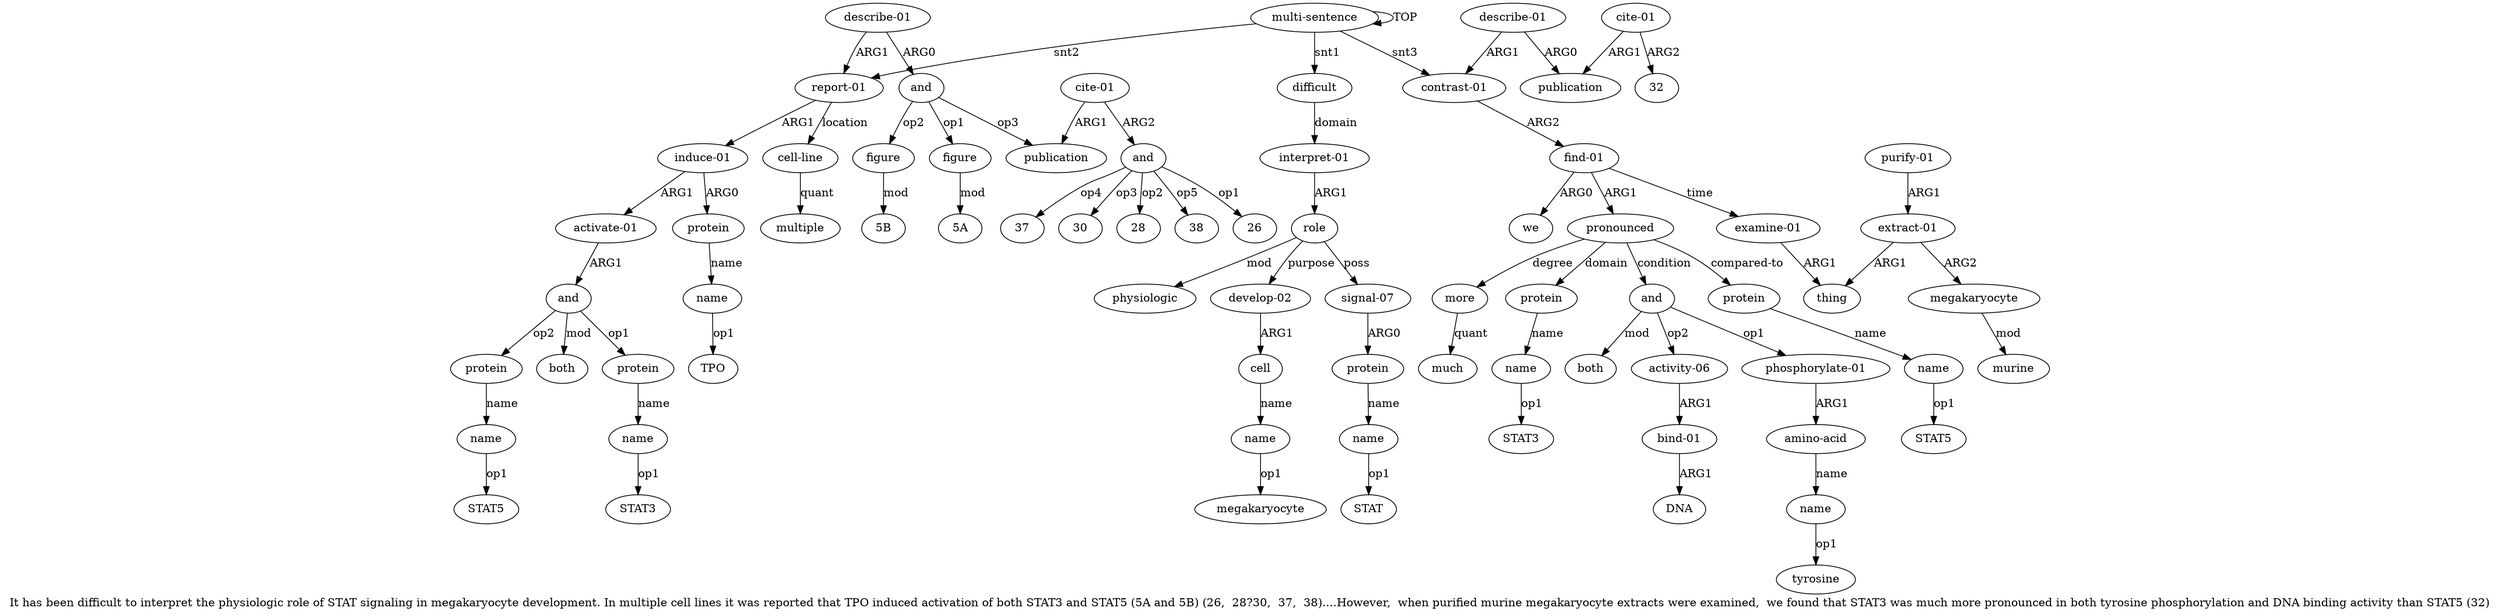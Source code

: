 digraph  {
	graph [label="It has been difficult to interpret the physiologic role of STAT signaling in megakaryocyte development. In multiple cell lines it \
was reported that TPO induced activation of both STAT3 and STAT5 (5A and 5B) (26,  28?30,  37,  38)....However,  when purified murine \
megakaryocyte extracts were examined,  we found that STAT3 was much more pronounced in both tyrosine phosphorylation and DNA binding \
activity than STAT5 (32)"];
	node [label="\N"];
	a20	 [color=black,
		gold_ind=20,
		gold_label=name,
		label=name,
		test_ind=20,
		test_label=name];
	"a20 STAT5"	 [color=black,
		gold_ind=-1,
		gold_label=STAT5,
		label=STAT5,
		test_ind=-1,
		test_label=STAT5];
	a20 -> "a20 STAT5" [key=0,
	color=black,
	gold_label=op1,
	label=op1,
	test_label=op1];
a21 [color=black,
	gold_ind=21,
	gold_label=both,
	label=both,
	test_ind=21,
	test_label=both];
a22 [color=black,
	gold_ind=22,
	gold_label="describe-01",
	label="describe-01",
	test_ind=22,
	test_label="describe-01"];
a23 [color=black,
	gold_ind=23,
	gold_label=and,
	label=and,
	test_ind=23,
	test_label=and];
a22 -> a23 [key=0,
color=black,
gold_label=ARG0,
label=ARG0,
test_label=ARG0];
a11 [color=black,
gold_ind=11,
gold_label="report-01",
label="report-01",
test_ind=11,
test_label="report-01"];
a22 -> a11 [key=0,
color=black,
gold_label=ARG1,
label=ARG1,
test_label=ARG1];
a24 [color=black,
gold_ind=24,
gold_label=figure,
label=figure,
test_ind=24,
test_label=figure];
a23 -> a24 [key=0,
color=black,
gold_label=op1,
label=op1,
test_label=op1];
a25 [color=black,
gold_ind=25,
gold_label=figure,
label=figure,
test_ind=25,
test_label=figure];
a23 -> a25 [key=0,
color=black,
gold_label=op2,
label=op2,
test_label=op2];
a26 [color=black,
gold_ind=26,
gold_label=publication,
label=publication,
test_ind=26,
test_label=publication];
a23 -> a26 [key=0,
color=black,
gold_label=op3,
label=op3,
test_label=op3];
"a24 5A" [color=black,
gold_ind=-1,
gold_label="5A",
label="5A",
test_ind=-1,
test_label="5A"];
a24 -> "a24 5A" [key=0,
color=black,
gold_label=mod,
label=mod,
test_label=mod];
"a25 5B" [color=black,
gold_ind=-1,
gold_label="5B",
label="5B",
test_ind=-1,
test_label="5B"];
a25 -> "a25 5B" [key=0,
color=black,
gold_label=mod,
label=mod,
test_label=mod];
a27 [color=black,
gold_ind=27,
gold_label="cite-01",
label="cite-01",
test_ind=27,
test_label="cite-01"];
a27 -> a26 [key=0,
color=black,
gold_label=ARG1,
label=ARG1,
test_label=ARG1];
a28 [color=black,
gold_ind=28,
gold_label=and,
label=and,
test_ind=28,
test_label=and];
a27 -> a28 [key=0,
color=black,
gold_label=ARG2,
label=ARG2,
test_label=ARG2];
"a28 37" [color=black,
gold_ind=-1,
gold_label=37,
label=37,
test_ind=-1,
test_label=37];
a28 -> "a28 37" [key=0,
color=black,
gold_label=op4,
label=op4,
test_label=op4];
"a28 30" [color=black,
gold_ind=-1,
gold_label=30,
label=30,
test_ind=-1,
test_label=30];
a28 -> "a28 30" [key=0,
color=black,
gold_label=op3,
label=op3,
test_label=op3];
"a28 28" [color=black,
gold_ind=-1,
gold_label=28,
label=28,
test_ind=-1,
test_label=28];
a28 -> "a28 28" [key=0,
color=black,
gold_label=op2,
label=op2,
test_label=op2];
"a28 38" [color=black,
gold_ind=-1,
gold_label=38,
label=38,
test_ind=-1,
test_label=38];
a28 -> "a28 38" [key=0,
color=black,
gold_label=op5,
label=op5,
test_label=op5];
"a28 26" [color=black,
gold_ind=-1,
gold_label=26,
label=26,
test_ind=-1,
test_label=26];
a28 -> "a28 26" [key=0,
color=black,
gold_label=op1,
label=op1,
test_label=op1];
a29 [color=black,
gold_ind=29,
gold_label="cell-line",
label="cell-line",
test_ind=29,
test_label="cell-line"];
a30 [color=black,
gold_ind=30,
gold_label=multiple,
label=multiple,
test_ind=30,
test_label=multiple];
a29 -> a30 [key=0,
color=black,
gold_label=quant,
label=quant,
test_label=quant];
a31 [color=black,
gold_ind=31,
gold_label="contrast-01",
label="contrast-01",
test_ind=31,
test_label="contrast-01"];
a32 [color=black,
gold_ind=32,
gold_label="find-01",
label="find-01",
test_ind=32,
test_label="find-01"];
a31 -> a32 [key=0,
color=black,
gold_label=ARG2,
label=ARG2,
test_label=ARG2];
"a7 STAT" [color=black,
gold_ind=-1,
gold_label=STAT,
label=STAT,
test_ind=-1,
test_label=STAT];
a37 [color=black,
gold_ind=37,
gold_label=more,
label=more,
test_ind=37,
test_label=more];
a38 [color=black,
gold_ind=38,
gold_label=much,
label=much,
test_ind=38,
test_label=much];
a37 -> a38 [key=0,
color=black,
gold_label=quant,
label=quant,
test_label=quant];
"a42 tyrosine" [color=black,
gold_ind=-1,
gold_label=tyrosine,
label=tyrosine,
test_ind=-1,
test_label=tyrosine];
"a57 32" [color=black,
gold_ind=-1,
gold_label=32,
label=32,
test_ind=-1,
test_label=32];
a36 [color=black,
gold_ind=36,
gold_label=name,
label=name,
test_ind=36,
test_label=name];
"a36 STAT3" [color=black,
gold_ind=-1,
gold_label=STAT3,
label=STAT3,
test_ind=-1,
test_label=STAT3];
a36 -> "a36 STAT3" [key=0,
color=black,
gold_label=op1,
label=op1,
test_label=op1];
a33 [color=black,
gold_ind=33,
gold_label=we,
label=we,
test_ind=33,
test_label=we];
a35 [color=black,
gold_ind=35,
gold_label=protein,
label=protein,
test_ind=35,
test_label=protein];
a35 -> a36 [key=0,
color=black,
gold_label=name,
label=name,
test_label=name];
a34 [color=black,
gold_ind=34,
gold_label=pronounced,
label=pronounced,
test_ind=34,
test_label=pronounced];
a34 -> a37 [key=0,
color=black,
gold_label=degree,
label=degree,
test_label=degree];
a34 -> a35 [key=0,
color=black,
gold_label=domain,
label=domain,
test_label=domain];
a39 [color=black,
gold_ind=39,
gold_label=and,
label=and,
test_ind=39,
test_label=and];
a34 -> a39 [key=0,
color=black,
gold_label=condition,
label=condition,
test_label=condition];
a47 [color=black,
gold_ind=47,
gold_label=protein,
label=protein,
test_ind=47,
test_label=protein];
a34 -> a47 [key=0,
color=black,
gold_label="compared-to",
label="compared-to",
test_label="compared-to"];
a51 [color=black,
gold_ind=51,
gold_label="extract-01",
label="extract-01",
test_ind=51,
test_label="extract-01"];
a50 [color=black,
gold_ind=50,
gold_label=thing,
label=thing,
test_ind=50,
test_label=thing];
a51 -> a50 [key=0,
color=black,
gold_label=ARG1,
label=ARG1,
test_label=ARG1];
a52 [color=black,
gold_ind=52,
gold_label=megakaryocyte,
label=megakaryocyte,
test_ind=52,
test_label=megakaryocyte];
a51 -> a52 [key=0,
color=black,
gold_label=ARG2,
label=ARG2,
test_label=ARG2];
a53 [color=black,
gold_ind=53,
gold_label=murine,
label=murine,
test_ind=53,
test_label=murine];
a52 -> a53 [key=0,
color=black,
gold_label=mod,
label=mod,
test_label=mod];
a55 [color=black,
gold_ind=55,
gold_label="describe-01",
label="describe-01",
test_ind=55,
test_label="describe-01"];
a55 -> a31 [key=0,
color=black,
gold_label=ARG1,
label=ARG1,
test_label=ARG1];
a56 [color=black,
gold_ind=56,
gold_label=publication,
label=publication,
test_ind=56,
test_label=publication];
a55 -> a56 [key=0,
color=black,
gold_label=ARG0,
label=ARG0,
test_label=ARG0];
a54 [color=black,
gold_ind=54,
gold_label="purify-01",
label="purify-01",
test_ind=54,
test_label="purify-01"];
a54 -> a51 [key=0,
color=black,
gold_label=ARG1,
label=ARG1,
test_label=ARG1];
a57 [color=black,
gold_ind=57,
gold_label="cite-01",
label="cite-01",
test_ind=57,
test_label="cite-01"];
a57 -> "a57 32" [key=0,
color=black,
gold_label=ARG2,
label=ARG2,
test_label=ARG2];
a57 -> a56 [key=0,
color=black,
gold_label=ARG1,
label=ARG1,
test_label=ARG1];
"a10 megakaryocyte" [color=black,
gold_ind=-1,
gold_label=megakaryocyte,
label=megakaryocyte,
test_ind=-1,
test_label=megakaryocyte];
"a18 STAT3" [color=black,
gold_ind=-1,
gold_label=STAT3,
label=STAT3,
test_ind=-1,
test_label=STAT3];
a32 -> a33 [key=0,
color=black,
gold_label=ARG0,
label=ARG0,
test_label=ARG0];
a32 -> a34 [key=0,
color=black,
gold_label=ARG1,
label=ARG1,
test_label=ARG1];
a49 [color=black,
gold_ind=49,
gold_label="examine-01",
label="examine-01",
test_ind=49,
test_label="examine-01"];
a32 -> a49 [key=0,
color=black,
gold_label=time,
label=time,
test_label=time];
a15 [color=black,
gold_ind=15,
gold_label="activate-01",
label="activate-01",
test_ind=15,
test_label="activate-01"];
a16 [color=black,
gold_ind=16,
gold_label=and,
label=and,
test_ind=16,
test_label=and];
a15 -> a16 [key=0,
color=black,
gold_label=ARG1,
label=ARG1,
test_label=ARG1];
a14 [color=black,
gold_ind=14,
gold_label=name,
label=name,
test_ind=14,
test_label=name];
"a14 TPO" [color=black,
gold_ind=-1,
gold_label=TPO,
label=TPO,
test_ind=-1,
test_label=TPO];
a14 -> "a14 TPO" [key=0,
color=black,
gold_label=op1,
label=op1,
test_label=op1];
a17 [color=black,
gold_ind=17,
gold_label=protein,
label=protein,
test_ind=17,
test_label=protein];
a18 [color=black,
gold_ind=18,
gold_label=name,
label=name,
test_ind=18,
test_label=name];
a17 -> a18 [key=0,
color=black,
gold_label=name,
label=name,
test_label=name];
a16 -> a21 [key=0,
color=black,
gold_label=mod,
label=mod,
test_label=mod];
a16 -> a17 [key=0,
color=black,
gold_label=op1,
label=op1,
test_label=op1];
a19 [color=black,
gold_ind=19,
gold_label=protein,
label=protein,
test_ind=19,
test_label=protein];
a16 -> a19 [key=0,
color=black,
gold_label=op2,
label=op2,
test_label=op2];
a11 -> a29 [key=0,
color=black,
gold_label=location,
label=location,
test_label=location];
a12 [color=black,
gold_ind=12,
gold_label="induce-01",
label="induce-01",
test_ind=12,
test_label="induce-01"];
a11 -> a12 [key=0,
color=black,
gold_label=ARG1,
label=ARG1,
test_label=ARG1];
a10 [color=black,
gold_ind=10,
gold_label=name,
label=name,
test_ind=10,
test_label=name];
a10 -> "a10 megakaryocyte" [key=0,
color=black,
gold_label=op1,
label=op1,
test_label=op1];
a13 [color=black,
gold_ind=13,
gold_label=protein,
label=protein,
test_ind=13,
test_label=protein];
a13 -> a14 [key=0,
color=black,
gold_label=name,
label=name,
test_label=name];
a12 -> a15 [key=0,
color=black,
gold_label=ARG1,
label=ARG1,
test_label=ARG1];
a12 -> a13 [key=0,
color=black,
gold_label=ARG0,
label=ARG0,
test_label=ARG0];
a46 [color=black,
gold_ind=46,
gold_label=both,
label=both,
test_ind=46,
test_label=both];
a39 -> a46 [key=0,
color=black,
gold_label=mod,
label=mod,
test_label=mod];
a43 [color=black,
gold_ind=43,
gold_label="activity-06",
label="activity-06",
test_ind=43,
test_label="activity-06"];
a39 -> a43 [key=0,
color=black,
gold_label=op2,
label=op2,
test_label=op2];
a40 [color=black,
gold_ind=40,
gold_label="phosphorylate-01",
label="phosphorylate-01",
test_ind=40,
test_label="phosphorylate-01"];
a39 -> a40 [key=0,
color=black,
gold_label=op1,
label=op1,
test_label=op1];
a19 -> a20 [key=0,
color=black,
gold_label=name,
label=name,
test_label=name];
a18 -> "a18 STAT3" [key=0,
color=black,
gold_label=op1,
label=op1,
test_label=op1];
a1 [color=black,
gold_ind=1,
gold_label=difficult,
label=difficult,
test_ind=1,
test_label=difficult];
a2 [color=black,
gold_ind=2,
gold_label="interpret-01",
label="interpret-01",
test_ind=2,
test_label="interpret-01"];
a1 -> a2 [key=0,
color=black,
gold_label=domain,
label=domain,
test_label=domain];
a0 [color=black,
gold_ind=0,
gold_label="multi-sentence",
label="multi-sentence",
test_ind=0,
test_label="multi-sentence"];
a0 -> a31 [key=0,
color=black,
gold_label=snt3,
label=snt3,
test_label=snt3];
a0 -> a11 [key=0,
color=black,
gold_label=snt2,
label=snt2,
test_label=snt2];
a0 -> a1 [key=0,
color=black,
gold_label=snt1,
label=snt1,
test_label=snt1];
a0 -> a0 [key=0,
color=black,
gold_label=TOP,
label=TOP,
test_label=TOP];
a3 [color=black,
gold_ind=3,
gold_label=role,
label=role,
test_ind=3,
test_label=role];
a5 [color=black,
gold_ind=5,
gold_label="signal-07",
label="signal-07",
test_ind=5,
test_label="signal-07"];
a3 -> a5 [key=0,
color=black,
gold_label=poss,
label=poss,
test_label=poss];
a4 [color=black,
gold_ind=4,
gold_label=physiologic,
label=physiologic,
test_ind=4,
test_label=physiologic];
a3 -> a4 [key=0,
color=black,
gold_label=mod,
label=mod,
test_label=mod];
a8 [color=black,
gold_ind=8,
gold_label="develop-02",
label="develop-02",
test_ind=8,
test_label="develop-02"];
a3 -> a8 [key=0,
color=black,
gold_label=purpose,
label=purpose,
test_label=purpose];
a2 -> a3 [key=0,
color=black,
gold_label=ARG1,
label=ARG1,
test_label=ARG1];
a6 [color=black,
gold_ind=6,
gold_label=protein,
label=protein,
test_ind=6,
test_label=protein];
a5 -> a6 [key=0,
color=black,
gold_label=ARG0,
label=ARG0,
test_label=ARG0];
a7 [color=black,
gold_ind=7,
gold_label=name,
label=name,
test_ind=7,
test_label=name];
a7 -> "a7 STAT" [key=0,
color=black,
gold_label=op1,
label=op1,
test_label=op1];
a6 -> a7 [key=0,
color=black,
gold_label=name,
label=name,
test_label=name];
a9 [color=black,
gold_ind=9,
gold_label=cell,
label=cell,
test_ind=9,
test_label=cell];
a9 -> a10 [key=0,
color=black,
gold_label=name,
label=name,
test_label=name];
a8 -> a9 [key=0,
color=black,
gold_label=ARG1,
label=ARG1,
test_label=ARG1];
"a48 STAT5" [color=black,
gold_ind=-1,
gold_label=STAT5,
label=STAT5,
test_ind=-1,
test_label=STAT5];
a48 [color=black,
gold_ind=48,
gold_label=name,
label=name,
test_ind=48,
test_label=name];
a47 -> a48 [key=0,
color=black,
gold_label=name,
label=name,
test_label=name];
a44 [color=black,
gold_ind=44,
gold_label="bind-01",
label="bind-01",
test_ind=44,
test_label="bind-01"];
a45 [color=black,
gold_ind=45,
gold_label=DNA,
label=DNA,
test_ind=45,
test_label=DNA];
a44 -> a45 [key=0,
color=black,
gold_label=ARG1,
label=ARG1,
test_label=ARG1];
a42 [color=black,
gold_ind=42,
gold_label=name,
label=name,
test_ind=42,
test_label=name];
a42 -> "a42 tyrosine" [key=0,
color=black,
gold_label=op1,
label=op1,
test_label=op1];
a43 -> a44 [key=0,
color=black,
gold_label=ARG1,
label=ARG1,
test_label=ARG1];
a41 [color=black,
gold_ind=41,
gold_label="amino-acid",
label="amino-acid",
test_ind=41,
test_label="amino-acid"];
a40 -> a41 [key=0,
color=black,
gold_label=ARG1,
label=ARG1,
test_label=ARG1];
a41 -> a42 [key=0,
color=black,
gold_label=name,
label=name,
test_label=name];
a48 -> "a48 STAT5" [key=0,
color=black,
gold_label=op1,
label=op1,
test_label=op1];
a49 -> a50 [key=0,
color=black,
gold_label=ARG1,
label=ARG1,
test_label=ARG1];
}
